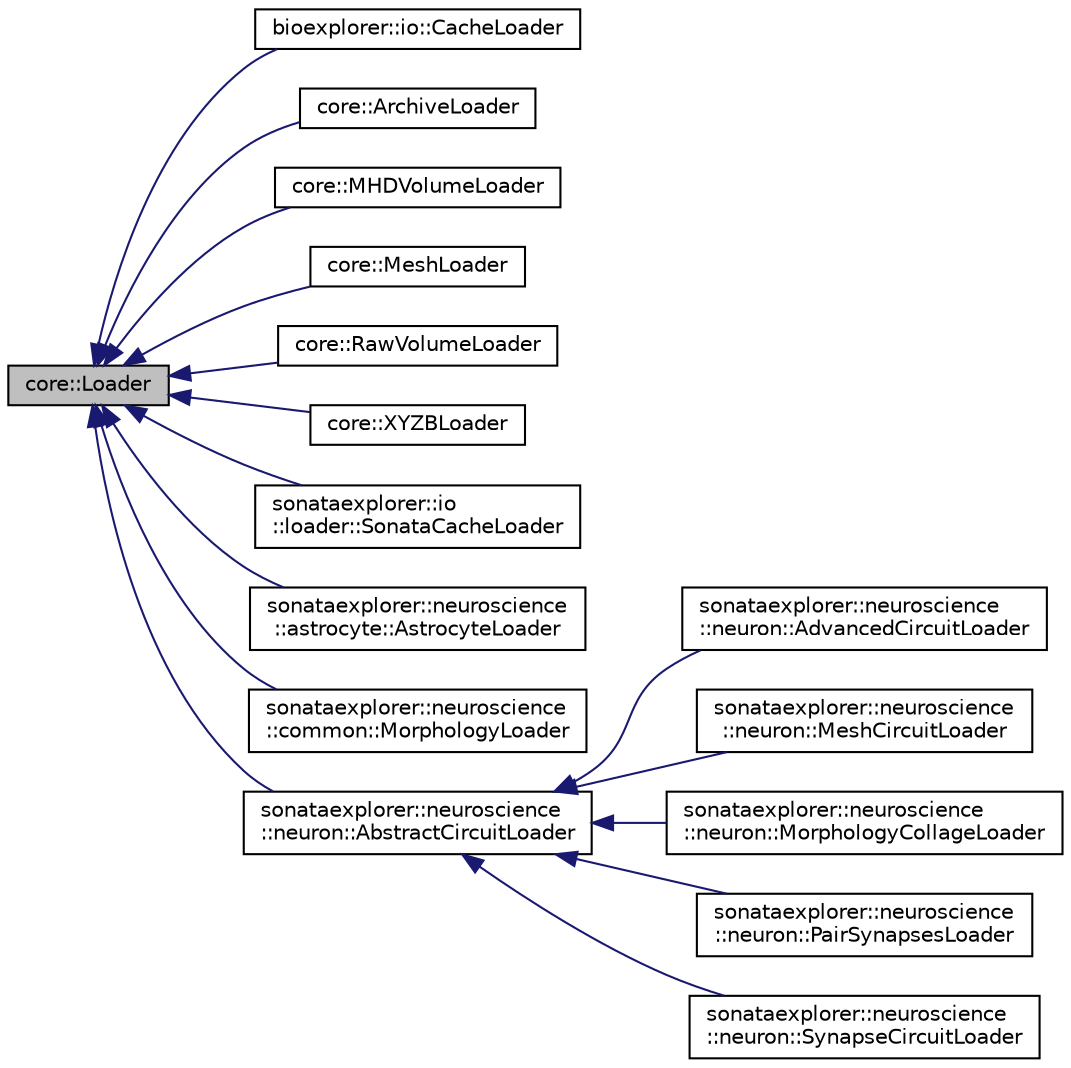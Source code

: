 digraph "core::Loader"
{
 // LATEX_PDF_SIZE
  edge [fontname="Helvetica",fontsize="10",labelfontname="Helvetica",labelfontsize="10"];
  node [fontname="Helvetica",fontsize="10",shape=record];
  rankdir="LR";
  Node1 [label="core::Loader",height=0.2,width=0.4,color="black", fillcolor="grey75", style="filled", fontcolor="black",tooltip=" "];
  Node1 -> Node2 [dir="back",color="midnightblue",fontsize="10",style="solid",fontname="Helvetica"];
  Node2 [label="bioexplorer::io::CacheLoader",height=0.2,width=0.4,color="black", fillcolor="white", style="filled",URL="$d1/d5f/classbioexplorer_1_1io_1_1CacheLoader.html",tooltip=" "];
  Node1 -> Node3 [dir="back",color="midnightblue",fontsize="10",style="solid",fontname="Helvetica"];
  Node3 [label="core::ArchiveLoader",height=0.2,width=0.4,color="black", fillcolor="white", style="filled",URL="$d6/deb/classcore_1_1ArchiveLoader.html",tooltip=" "];
  Node1 -> Node4 [dir="back",color="midnightblue",fontsize="10",style="solid",fontname="Helvetica"];
  Node4 [label="core::MHDVolumeLoader",height=0.2,width=0.4,color="black", fillcolor="white", style="filled",URL="$d3/dd5/classcore_1_1MHDVolumeLoader.html",tooltip=" "];
  Node1 -> Node5 [dir="back",color="midnightblue",fontsize="10",style="solid",fontname="Helvetica"];
  Node5 [label="core::MeshLoader",height=0.2,width=0.4,color="black", fillcolor="white", style="filled",URL="$df/d21/classcore_1_1MeshLoader.html",tooltip=" "];
  Node1 -> Node6 [dir="back",color="midnightblue",fontsize="10",style="solid",fontname="Helvetica"];
  Node6 [label="core::RawVolumeLoader",height=0.2,width=0.4,color="black", fillcolor="white", style="filled",URL="$db/d96/classcore_1_1RawVolumeLoader.html",tooltip=" "];
  Node1 -> Node7 [dir="back",color="midnightblue",fontsize="10",style="solid",fontname="Helvetica"];
  Node7 [label="core::XYZBLoader",height=0.2,width=0.4,color="black", fillcolor="white", style="filled",URL="$d8/dca/classcore_1_1XYZBLoader.html",tooltip=" "];
  Node1 -> Node8 [dir="back",color="midnightblue",fontsize="10",style="solid",fontname="Helvetica"];
  Node8 [label="sonataexplorer::io\l::loader::SonataCacheLoader",height=0.2,width=0.4,color="black", fillcolor="white", style="filled",URL="$d3/de0/classsonataexplorer_1_1io_1_1loader_1_1SonataCacheLoader.html",tooltip=" "];
  Node1 -> Node9 [dir="back",color="midnightblue",fontsize="10",style="solid",fontname="Helvetica"];
  Node9 [label="sonataexplorer::neuroscience\l::astrocyte::AstrocyteLoader",height=0.2,width=0.4,color="black", fillcolor="white", style="filled",URL="$d9/d93/classsonataexplorer_1_1neuroscience_1_1astrocyte_1_1AstrocyteLoader.html",tooltip=" "];
  Node1 -> Node10 [dir="back",color="midnightblue",fontsize="10",style="solid",fontname="Helvetica"];
  Node10 [label="sonataexplorer::neuroscience\l::common::MorphologyLoader",height=0.2,width=0.4,color="black", fillcolor="white", style="filled",URL="$d5/d4a/classsonataexplorer_1_1neuroscience_1_1common_1_1MorphologyLoader.html",tooltip=" "];
  Node1 -> Node11 [dir="back",color="midnightblue",fontsize="10",style="solid",fontname="Helvetica"];
  Node11 [label="sonataexplorer::neuroscience\l::neuron::AbstractCircuitLoader",height=0.2,width=0.4,color="black", fillcolor="white", style="filled",URL="$d2/d5b/classsonataexplorer_1_1neuroscience_1_1neuron_1_1AbstractCircuitLoader.html",tooltip=" "];
  Node11 -> Node12 [dir="back",color="midnightblue",fontsize="10",style="solid",fontname="Helvetica"];
  Node12 [label="sonataexplorer::neuroscience\l::neuron::AdvancedCircuitLoader",height=0.2,width=0.4,color="black", fillcolor="white", style="filled",URL="$d5/d55/classsonataexplorer_1_1neuroscience_1_1neuron_1_1AdvancedCircuitLoader.html",tooltip=" "];
  Node11 -> Node13 [dir="back",color="midnightblue",fontsize="10",style="solid",fontname="Helvetica"];
  Node13 [label="sonataexplorer::neuroscience\l::neuron::MeshCircuitLoader",height=0.2,width=0.4,color="black", fillcolor="white", style="filled",URL="$d0/dd9/classsonataexplorer_1_1neuroscience_1_1neuron_1_1MeshCircuitLoader.html",tooltip=" "];
  Node11 -> Node14 [dir="back",color="midnightblue",fontsize="10",style="solid",fontname="Helvetica"];
  Node14 [label="sonataexplorer::neuroscience\l::neuron::MorphologyCollageLoader",height=0.2,width=0.4,color="black", fillcolor="white", style="filled",URL="$d5/d04/classsonataexplorer_1_1neuroscience_1_1neuron_1_1MorphologyCollageLoader.html",tooltip=" "];
  Node11 -> Node15 [dir="back",color="midnightblue",fontsize="10",style="solid",fontname="Helvetica"];
  Node15 [label="sonataexplorer::neuroscience\l::neuron::PairSynapsesLoader",height=0.2,width=0.4,color="black", fillcolor="white", style="filled",URL="$d7/d7c/classsonataexplorer_1_1neuroscience_1_1neuron_1_1PairSynapsesLoader.html",tooltip=" "];
  Node11 -> Node16 [dir="back",color="midnightblue",fontsize="10",style="solid",fontname="Helvetica"];
  Node16 [label="sonataexplorer::neuroscience\l::neuron::SynapseCircuitLoader",height=0.2,width=0.4,color="black", fillcolor="white", style="filled",URL="$d6/df1/classsonataexplorer_1_1neuroscience_1_1neuron_1_1SynapseCircuitLoader.html",tooltip=" "];
}
